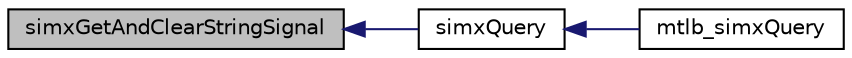 digraph "simxGetAndClearStringSignal"
{
  edge [fontname="Helvetica",fontsize="10",labelfontname="Helvetica",labelfontsize="10"];
  node [fontname="Helvetica",fontsize="10",shape=record];
  rankdir="LR";
  Node1 [label="simxGetAndClearStringSignal",height=0.2,width=0.4,color="black", fillcolor="grey75", style="filled" fontcolor="black"];
  Node1 -> Node2 [dir="back",color="midnightblue",fontsize="10",style="solid"];
  Node2 [label="simxQuery",height=0.2,width=0.4,color="black", fillcolor="white", style="filled",URL="$ext_api_8h.html#a433f3a57228fb5b0416746febcbceca0"];
  Node2 -> Node3 [dir="back",color="midnightblue",fontsize="10",style="solid"];
  Node3 [label="mtlb_simxQuery",height=0.2,width=0.4,color="black", fillcolor="white", style="filled",URL="$ext_api_8h.html#accaba236d303073e172c5f2d41e66f4e"];
}
